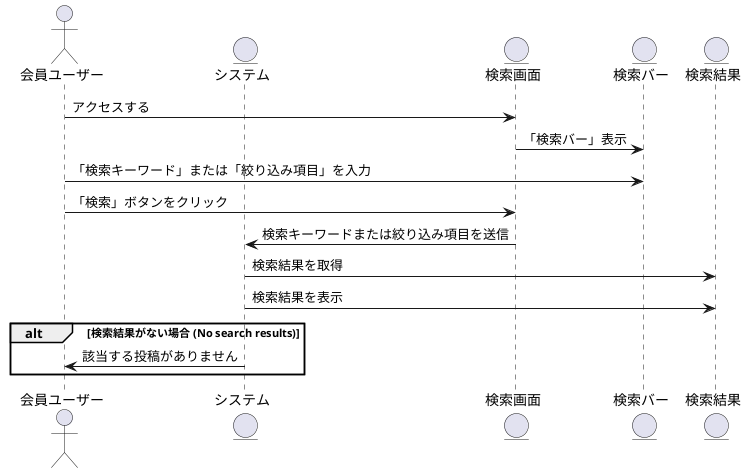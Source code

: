 @startuml
actor User as "会員ユーザー"
entity "システム" as System
entity "検索画面" as SearchPage
entity "検索バー" as SearchBar
entity "検索結果" as SearchResult

User -> SearchPage: アクセスする
SearchPage -> SearchBar: 「検索バー」表示
User -> SearchBar: 「検索キーワード」または「絞り込み項目」を入力
User -> SearchPage: 「検索」ボタンをクリック
SearchPage -> System: 検索キーワードまたは絞り込み項目を送信
System -> SearchResult: 検索結果を取得
System -> SearchResult: 検索結果を表示
alt 検索結果がない場合 (No search results)
    System -> User: 該当する投稿がありません
end
@enduml


